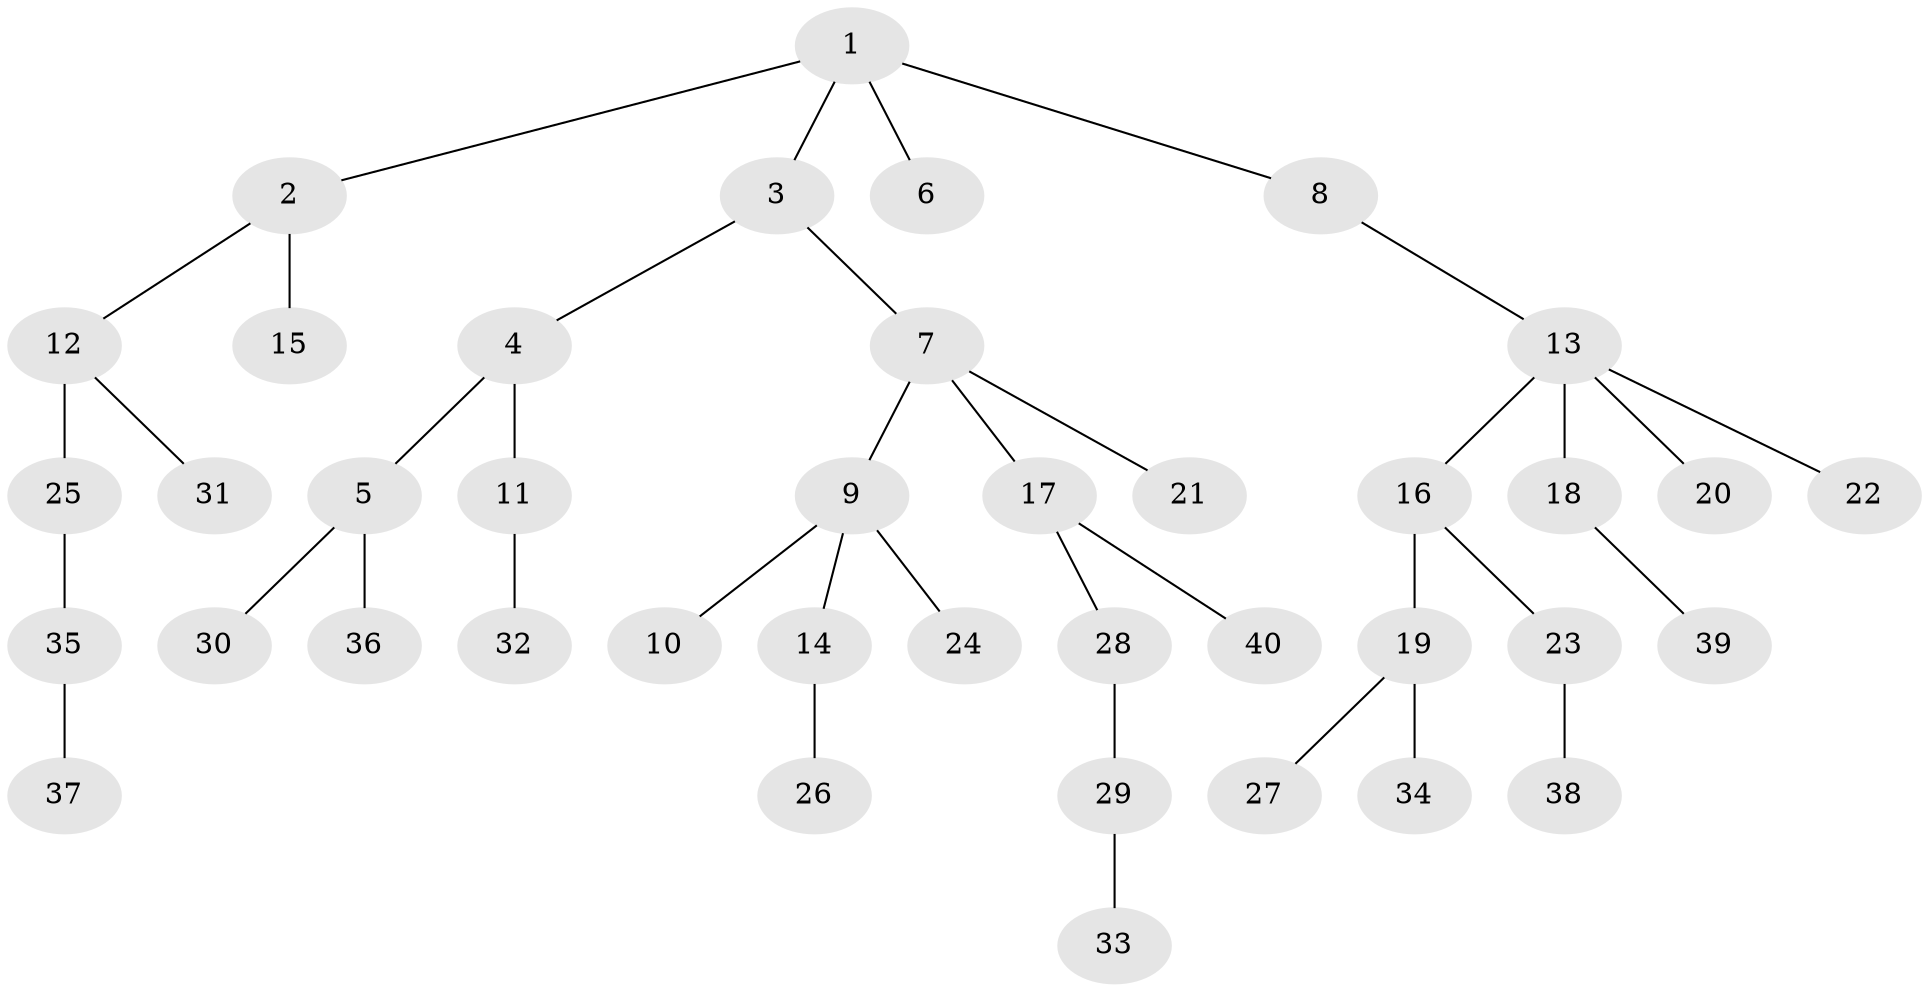 // original degree distribution, {5: 0.04054054054054054, 4: 0.06756756756756757, 1: 0.527027027027027, 3: 0.13513513513513514, 2: 0.20270270270270271, 6: 0.02702702702702703}
// Generated by graph-tools (version 1.1) at 2025/51/03/04/25 22:51:53]
// undirected, 40 vertices, 39 edges
graph export_dot {
  node [color=gray90,style=filled];
  1;
  2;
  3;
  4;
  5;
  6;
  7;
  8;
  9;
  10;
  11;
  12;
  13;
  14;
  15;
  16;
  17;
  18;
  19;
  20;
  21;
  22;
  23;
  24;
  25;
  26;
  27;
  28;
  29;
  30;
  31;
  32;
  33;
  34;
  35;
  36;
  37;
  38;
  39;
  40;
  1 -- 2 [weight=1.0];
  1 -- 3 [weight=1.0];
  1 -- 6 [weight=1.0];
  1 -- 8 [weight=1.0];
  2 -- 12 [weight=1.0];
  2 -- 15 [weight=1.0];
  3 -- 4 [weight=1.0];
  3 -- 7 [weight=1.0];
  4 -- 5 [weight=1.0];
  4 -- 11 [weight=1.0];
  5 -- 30 [weight=1.0];
  5 -- 36 [weight=1.0];
  7 -- 9 [weight=1.0];
  7 -- 17 [weight=1.0];
  7 -- 21 [weight=1.0];
  8 -- 13 [weight=1.0];
  9 -- 10 [weight=1.0];
  9 -- 14 [weight=1.0];
  9 -- 24 [weight=1.0];
  11 -- 32 [weight=1.0];
  12 -- 25 [weight=3.0];
  12 -- 31 [weight=1.0];
  13 -- 16 [weight=1.0];
  13 -- 18 [weight=1.0];
  13 -- 20 [weight=1.0];
  13 -- 22 [weight=1.0];
  14 -- 26 [weight=1.0];
  16 -- 19 [weight=2.0];
  16 -- 23 [weight=1.0];
  17 -- 28 [weight=1.0];
  17 -- 40 [weight=1.0];
  18 -- 39 [weight=1.0];
  19 -- 27 [weight=1.0];
  19 -- 34 [weight=1.0];
  23 -- 38 [weight=1.0];
  25 -- 35 [weight=1.0];
  28 -- 29 [weight=1.0];
  29 -- 33 [weight=2.0];
  35 -- 37 [weight=1.0];
}
